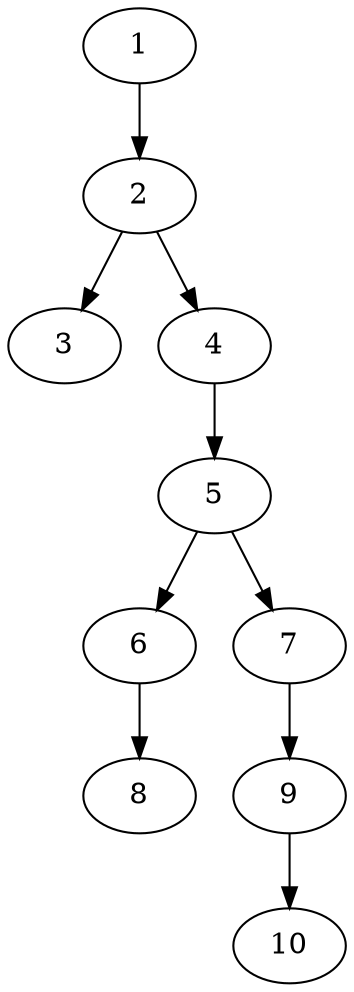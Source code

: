 // DAG (tier=1-easy, mode=data, n=10, ccr=0.301, fat=0.369, density=0.281, regular=0.766, jump=0.081, mindata=1048576, maxdata=8388608)
// DAG automatically generated by daggen at Sun Aug 24 16:33:33 2025
// /home/ermia/Project/Environments/daggen/bin/daggen --dot --ccr 0.301 --fat 0.369 --regular 0.766 --density 0.281 --jump 0.081 --mindata 1048576 --maxdata 8388608 -n 10 
digraph G {
  1 [size="5359522001344004096", alpha="0.17", expect_size="2679761000672002048"]
  1 -> 2 [size ="24500448002048"]
  2 [size="4671525949099660", alpha="0.01", expect_size="2335762974549830"]
  2 -> 3 [size ="198706737446912"]
  2 -> 4 [size ="198706737446912"]
  3 [size="449911511873316978688", alpha="0.05", expect_size="224955755936658489344"]
  4 [size="12814534592014904", alpha="0.05", expect_size="6407267296007452"]
  4 -> 5 [size ="318000796270592"]
  5 [size="3486967585420290", alpha="0.05", expect_size="1743483792710145"]
  5 -> 6 [size ="57846800580608"]
  5 -> 7 [size ="57846800580608"]
  6 [size="200528696271651733504", alpha="0.20", expect_size="100264348135825866752"]
  6 -> 8 [size ="274078103502848"]
  7 [size="4779666300731392000", alpha="0.07", expect_size="2389833150365696000"]
  7 -> 9 [size ="22699782963200"]
  8 [size="116551411757475952", alpha="0.07", expect_size="58275705878737976"]
  9 [size="12035942838203056128", alpha="0.14", expect_size="6017971419101528064"]
  9 -> 10 [size ="42015551127552"]
  10 [size="366559932051416416256", alpha="0.15", expect_size="183279966025708208128"]
}